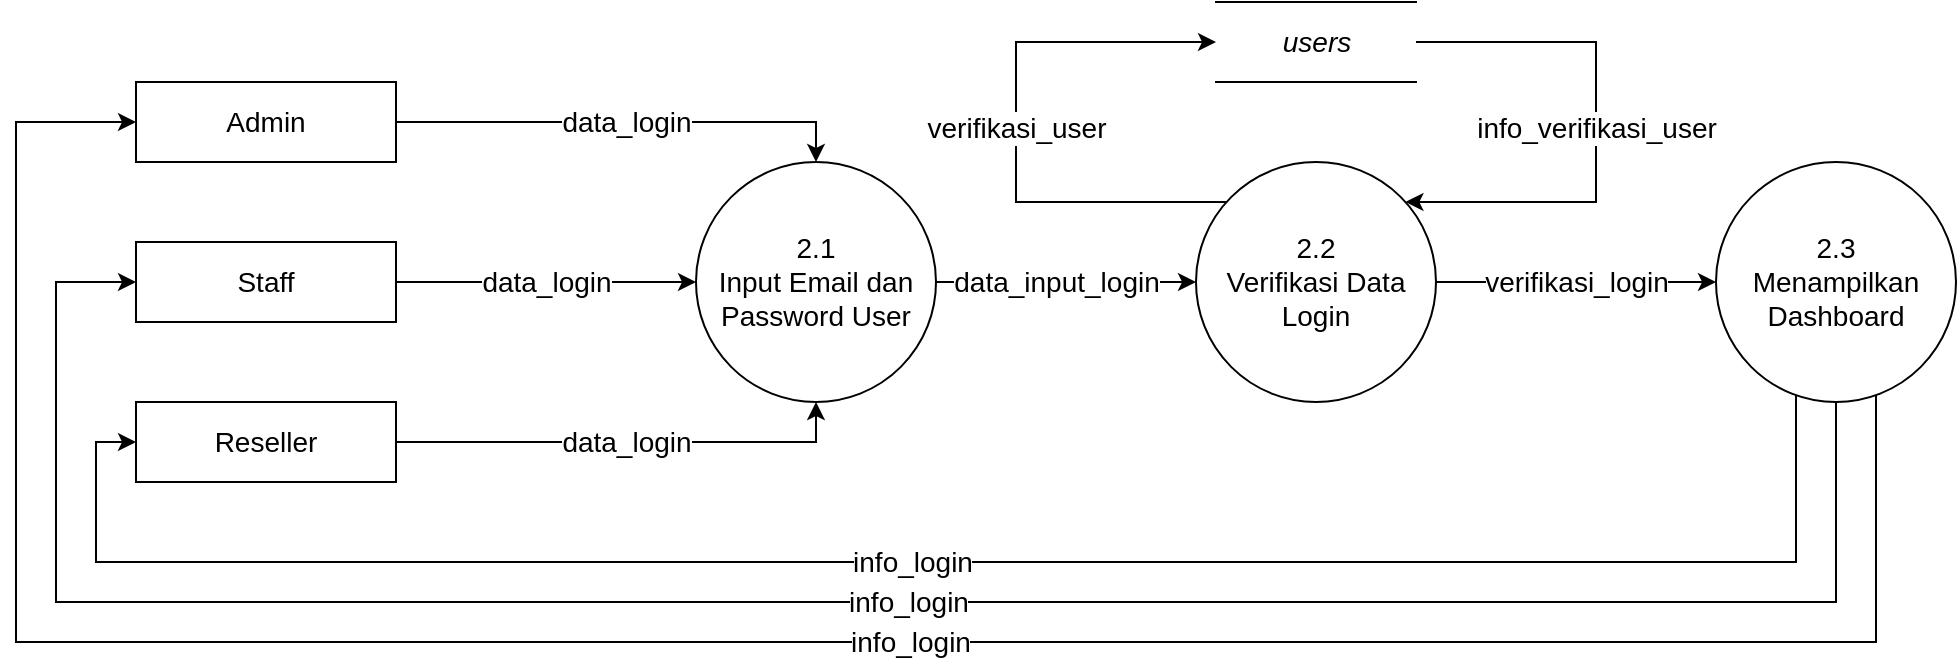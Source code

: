 <mxfile version="19.0.3" type="device"><diagram id="Rc6OxXYoEZi-hfFgIoyE" name="Page-1"><mxGraphModel dx="868" dy="553" grid="1" gridSize="10" guides="1" tooltips="1" connect="1" arrows="1" fold="1" page="1" pageScale="1" pageWidth="850" pageHeight="1100" math="0" shadow="0"><root><mxCell id="0"/><mxCell id="1" parent="0"/><mxCell id="s38WGr486lUvFhDny16M-7" value="data_input_login" style="edgeStyle=orthogonalEdgeStyle;rounded=0;orthogonalLoop=1;jettySize=auto;html=1;entryX=0;entryY=0.5;entryDx=0;entryDy=0;fontSize=14;" parent="1" source="s38WGr486lUvFhDny16M-1" target="s38WGr486lUvFhDny16M-6" edge="1"><mxGeometry x="-0.077" relative="1" as="geometry"><mxPoint as="offset"/></mxGeometry></mxCell><mxCell id="s38WGr486lUvFhDny16M-1" value="&lt;font style=&quot;font-size: 14px;&quot;&gt;2.1&lt;br style=&quot;font-size: 14px;&quot;&gt;Input Email dan Password User&lt;br style=&quot;font-size: 14px;&quot;&gt;&lt;/font&gt;" style="ellipse;whiteSpace=wrap;html=1;aspect=fixed;fontSize=14;" parent="1" vertex="1"><mxGeometry x="360" y="80" width="120" height="120" as="geometry"/></mxCell><mxCell id="s38WGr486lUvFhDny16M-4" value="data_login" style="edgeStyle=orthogonalEdgeStyle;rounded=0;orthogonalLoop=1;jettySize=auto;html=1;exitX=1;exitY=0.5;exitDx=0;exitDy=0;entryX=0.5;entryY=0;entryDx=0;entryDy=0;fontSize=14;" parent="1" source="s38WGr486lUvFhDny16M-2" target="s38WGr486lUvFhDny16M-1" edge="1"><mxGeometry relative="1" as="geometry"/></mxCell><mxCell id="s38WGr486lUvFhDny16M-2" value="Admin" style="rounded=0;whiteSpace=wrap;html=1;fontSize=14;" parent="1" vertex="1"><mxGeometry x="80" y="40" width="130" height="40" as="geometry"/></mxCell><mxCell id="s38WGr486lUvFhDny16M-5" value="data_login" style="edgeStyle=orthogonalEdgeStyle;rounded=0;orthogonalLoop=1;jettySize=auto;html=1;entryX=0.5;entryY=1;entryDx=0;entryDy=0;fontSize=14;" parent="1" source="s38WGr486lUvFhDny16M-3" target="s38WGr486lUvFhDny16M-1" edge="1"><mxGeometry relative="1" as="geometry"/></mxCell><mxCell id="s38WGr486lUvFhDny16M-3" value="Reseller" style="rounded=0;whiteSpace=wrap;html=1;fontSize=14;" parent="1" vertex="1"><mxGeometry x="80" y="200" width="130" height="40" as="geometry"/></mxCell><mxCell id="s38WGr486lUvFhDny16M-9" value="verifikasi_login" style="edgeStyle=orthogonalEdgeStyle;rounded=0;orthogonalLoop=1;jettySize=auto;html=1;entryX=0;entryY=0.5;entryDx=0;entryDy=0;fontSize=14;" parent="1" source="s38WGr486lUvFhDny16M-6" target="s38WGr486lUvFhDny16M-8" edge="1"><mxGeometry relative="1" as="geometry"/></mxCell><mxCell id="s38WGr486lUvFhDny16M-13" value="verifikasi_user" style="edgeStyle=orthogonalEdgeStyle;rounded=0;orthogonalLoop=1;jettySize=auto;html=1;entryX=0;entryY=0.5;entryDx=0;entryDy=0;fontSize=14;" parent="1" source="s38WGr486lUvFhDny16M-6" target="s38WGr486lUvFhDny16M-12" edge="1"><mxGeometry relative="1" as="geometry"><Array as="points"><mxPoint x="520" y="100"/><mxPoint x="520" y="20"/></Array></mxGeometry></mxCell><mxCell id="s38WGr486lUvFhDny16M-6" value="&lt;font style=&quot;font-size: 14px;&quot;&gt;2.2&lt;br style=&quot;font-size: 14px;&quot;&gt;Verifikasi Data Login&lt;br style=&quot;font-size: 14px;&quot;&gt;&lt;/font&gt;" style="ellipse;whiteSpace=wrap;html=1;aspect=fixed;fontSize=14;" parent="1" vertex="1"><mxGeometry x="610" y="80" width="120" height="120" as="geometry"/></mxCell><mxCell id="s38WGr486lUvFhDny16M-10" value="info_login" style="edgeStyle=orthogonalEdgeStyle;rounded=0;orthogonalLoop=1;jettySize=auto;html=1;entryX=0;entryY=0.5;entryDx=0;entryDy=0;fontSize=14;" parent="1" source="s38WGr486lUvFhDny16M-8" target="s38WGr486lUvFhDny16M-2" edge="1"><mxGeometry x="-0.117" relative="1" as="geometry"><Array as="points"><mxPoint x="950" y="320"/><mxPoint x="20" y="320"/><mxPoint x="20" y="60"/></Array><mxPoint as="offset"/></mxGeometry></mxCell><mxCell id="s38WGr486lUvFhDny16M-11" value="info_login" style="edgeStyle=orthogonalEdgeStyle;rounded=0;orthogonalLoop=1;jettySize=auto;html=1;entryX=0;entryY=0.5;entryDx=0;entryDy=0;fontSize=14;" parent="1" source="s38WGr486lUvFhDny16M-8" target="s38WGr486lUvFhDny16M-3" edge="1"><mxGeometry x="0.036" relative="1" as="geometry"><Array as="points"><mxPoint x="910" y="280"/><mxPoint x="60" y="280"/><mxPoint x="60" y="220"/></Array><mxPoint as="offset"/></mxGeometry></mxCell><mxCell id="s38WGr486lUvFhDny16M-8" value="&lt;font style=&quot;font-size: 14px;&quot;&gt;2.3&lt;br style=&quot;font-size: 14px;&quot;&gt;Menampilkan Dashboard&lt;br style=&quot;font-size: 14px;&quot;&gt;&lt;/font&gt;" style="ellipse;whiteSpace=wrap;html=1;aspect=fixed;fontSize=14;" parent="1" vertex="1"><mxGeometry x="870" y="80" width="120" height="120" as="geometry"/></mxCell><mxCell id="s38WGr486lUvFhDny16M-14" value="info_verifikasi_user" style="edgeStyle=orthogonalEdgeStyle;rounded=0;orthogonalLoop=1;jettySize=auto;html=1;exitX=1;exitY=0.5;exitDx=0;exitDy=0;fontSize=14;" parent="1" source="s38WGr486lUvFhDny16M-12" target="s38WGr486lUvFhDny16M-6" edge="1"><mxGeometry relative="1" as="geometry"><Array as="points"><mxPoint x="810" y="20"/><mxPoint x="810" y="100"/></Array></mxGeometry></mxCell><mxCell id="s38WGr486lUvFhDny16M-12" value="users" style="html=1;dashed=0;whitespace=wrap;shape=partialRectangle;right=0;left=0;fontStyle=2;fontSize=14;" parent="1" vertex="1"><mxGeometry x="620" width="100" height="40" as="geometry"/></mxCell><mxCell id="7jFcA3zkuIVFiPS_3Hs9-2" value="data_login" style="edgeStyle=orthogonalEdgeStyle;rounded=0;orthogonalLoop=1;jettySize=auto;html=1;entryX=0;entryY=0.5;entryDx=0;entryDy=0;fontSize=14;" parent="1" source="7jFcA3zkuIVFiPS_3Hs9-1" target="s38WGr486lUvFhDny16M-1" edge="1"><mxGeometry relative="1" as="geometry"/></mxCell><mxCell id="7jFcA3zkuIVFiPS_3Hs9-1" value="Staff" style="rounded=0;whiteSpace=wrap;html=1;fontSize=14;" parent="1" vertex="1"><mxGeometry x="80" y="120" width="130" height="40" as="geometry"/></mxCell><mxCell id="7jFcA3zkuIVFiPS_3Hs9-3" value="info_login" style="edgeStyle=orthogonalEdgeStyle;rounded=0;orthogonalLoop=1;jettySize=auto;html=1;exitX=0.5;exitY=1;exitDx=0;exitDy=0;entryX=0;entryY=0.5;entryDx=0;entryDy=0;fontSize=14;" parent="1" source="s38WGr486lUvFhDny16M-8" target="7jFcA3zkuIVFiPS_3Hs9-1" edge="1"><mxGeometry x="-0.052" relative="1" as="geometry"><Array as="points"><mxPoint x="930" y="300"/><mxPoint x="40" y="300"/><mxPoint x="40" y="140"/></Array><mxPoint x="867.574" y="192.426" as="sourcePoint"/><mxPoint x="90" y="230" as="targetPoint"/><mxPoint as="offset"/></mxGeometry></mxCell></root></mxGraphModel></diagram></mxfile>